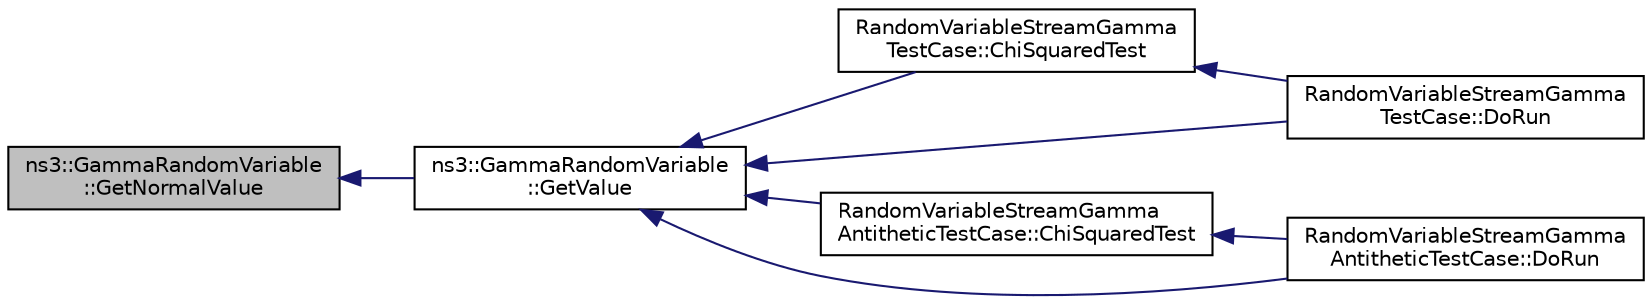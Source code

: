 digraph "ns3::GammaRandomVariable::GetNormalValue"
{
  edge [fontname="Helvetica",fontsize="10",labelfontname="Helvetica",labelfontsize="10"];
  node [fontname="Helvetica",fontsize="10",shape=record];
  rankdir="LR";
  Node1 [label="ns3::GammaRandomVariable\l::GetNormalValue",height=0.2,width=0.4,color="black", fillcolor="grey75", style="filled", fontcolor="black"];
  Node1 -> Node2 [dir="back",color="midnightblue",fontsize="10",style="solid"];
  Node2 [label="ns3::GammaRandomVariable\l::GetValue",height=0.2,width=0.4,color="black", fillcolor="white", style="filled",URL="$d1/d35/classns3_1_1GammaRandomVariable.html#a4bc336892413eab5ba6e1a046cda8bde",tooltip="Returns a random double from a gamma distribution with the specified alpha and beta. "];
  Node2 -> Node3 [dir="back",color="midnightblue",fontsize="10",style="solid"];
  Node3 [label="RandomVariableStreamGamma\lTestCase::ChiSquaredTest",height=0.2,width=0.4,color="black", fillcolor="white", style="filled",URL="$db/dc4/classRandomVariableStreamGammaTestCase.html#a8330d92cb8a848f05abfa4ab429f4ab4"];
  Node3 -> Node4 [dir="back",color="midnightblue",fontsize="10",style="solid"];
  Node4 [label="RandomVariableStreamGamma\lTestCase::DoRun",height=0.2,width=0.4,color="black", fillcolor="white", style="filled",URL="$db/dc4/classRandomVariableStreamGammaTestCase.html#aa1a9e09d67bfb3985156919da14d76ad",tooltip="Implementation to actually run this TestCase. "];
  Node2 -> Node4 [dir="back",color="midnightblue",fontsize="10",style="solid"];
  Node2 -> Node5 [dir="back",color="midnightblue",fontsize="10",style="solid"];
  Node5 [label="RandomVariableStreamGamma\lAntitheticTestCase::ChiSquaredTest",height=0.2,width=0.4,color="black", fillcolor="white", style="filled",URL="$d7/d01/classRandomVariableStreamGammaAntitheticTestCase.html#a51540f4a36a6c9c9fdc81f95fde0224f"];
  Node5 -> Node6 [dir="back",color="midnightblue",fontsize="10",style="solid"];
  Node6 [label="RandomVariableStreamGamma\lAntitheticTestCase::DoRun",height=0.2,width=0.4,color="black", fillcolor="white", style="filled",URL="$d7/d01/classRandomVariableStreamGammaAntitheticTestCase.html#ad5df183b68d515005c4759f7456c372a",tooltip="Implementation to actually run this TestCase. "];
  Node2 -> Node6 [dir="back",color="midnightblue",fontsize="10",style="solid"];
}
